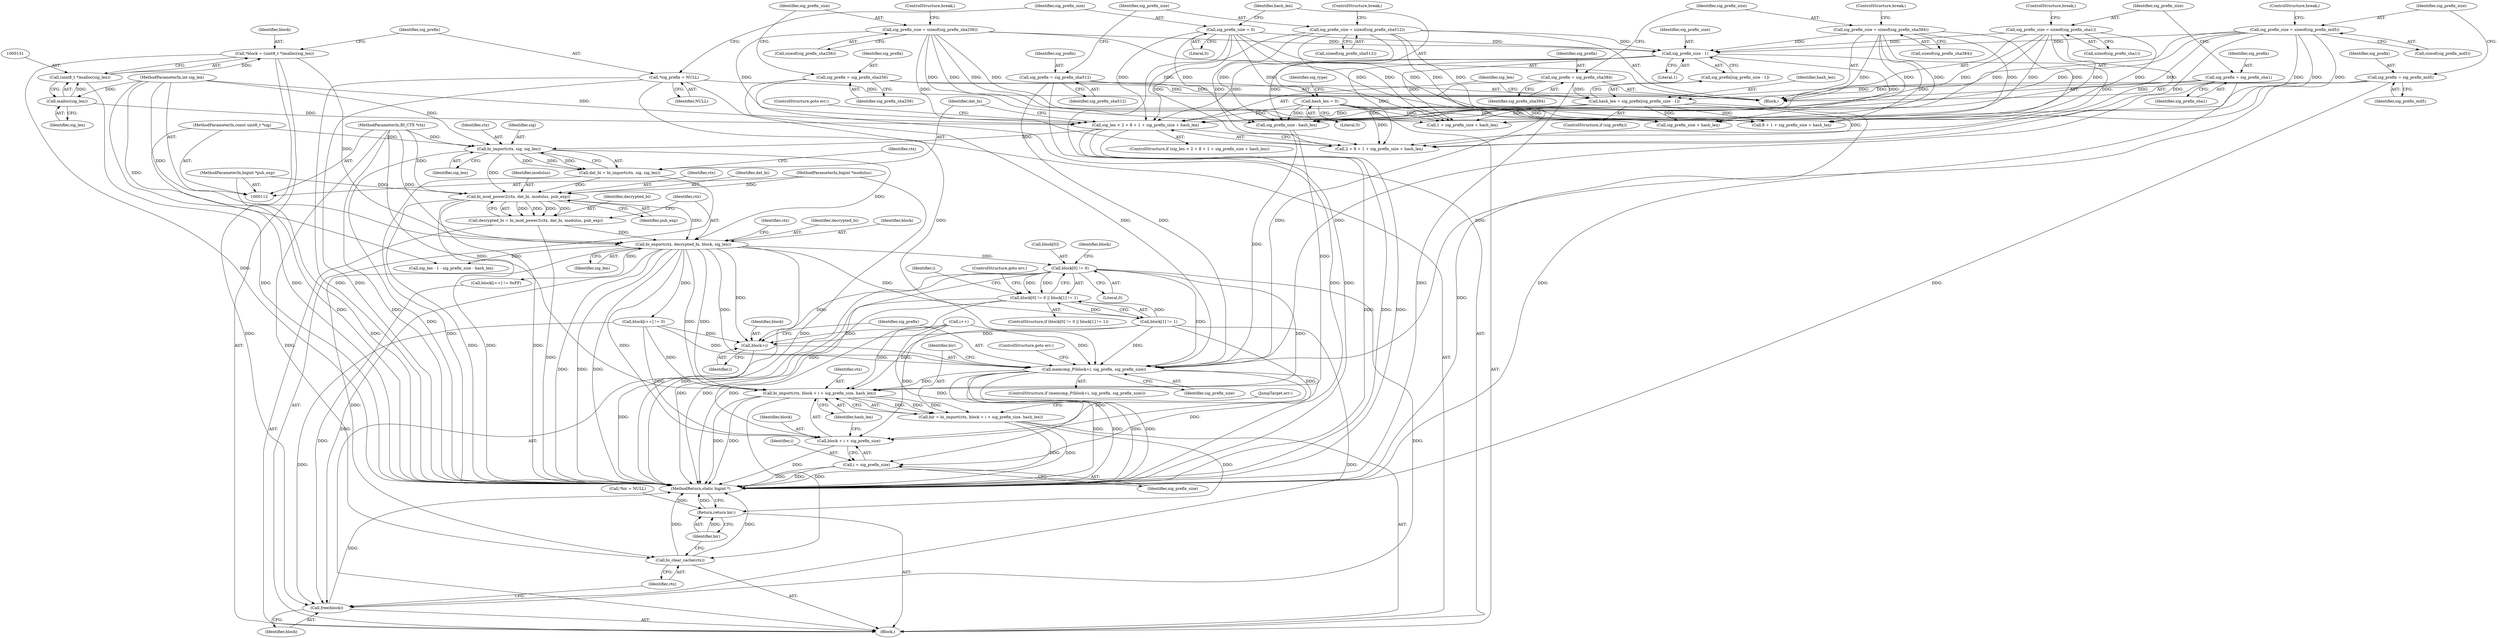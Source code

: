 digraph "0_axtls-8266_5efe2947ab45e81d84b5f707c51d1c64be52f36c_0@array" {
"1000246" [label="(Call,block[0] != 0)"];
"1000234" [label="(Call,bi_export(ctx, decrypted_bi, block, sig_len))"];
"1000229" [label="(Call,bi_mod_power2(ctx, dat_bi, modulus, pub_exp))"];
"1000218" [label="(Call,bi_import(ctx, sig, sig_len))"];
"1000113" [label="(MethodParameterIn,BI_CTX *ctx)"];
"1000114" [label="(MethodParameterIn,const uint8_t *sig)"];
"1000204" [label="(Call,sig_len < 2 + 8 + 1 + sig_prefix_size + hash_len)"];
"1000132" [label="(Call,malloc(sig_len))"];
"1000115" [label="(MethodParameterIn,int sig_len)"];
"1000171" [label="(Call,sig_prefix_size = sizeof(sig_prefix_sha256))"];
"1000200" [label="(Call,sig_prefix_size - 1)"];
"1000189" [label="(Call,sig_prefix_size = sizeof(sig_prefix_sha512))"];
"1000139" [label="(Call,sig_prefix_size = 0)"];
"1000180" [label="(Call,sig_prefix_size = sizeof(sig_prefix_sha384))"];
"1000153" [label="(Call,sig_prefix_size = sizeof(sig_prefix_md5))"];
"1000162" [label="(Call,sig_prefix_size = sizeof(sig_prefix_sha1))"];
"1000143" [label="(Call,hash_len = 0)"];
"1000196" [label="(Call,hash_len = sig_prefix[sig_prefix_size - 1])"];
"1000177" [label="(Call,sig_prefix = sig_prefix_sha384)"];
"1000186" [label="(Call,sig_prefix = sig_prefix_sha512)"];
"1000150" [label="(Call,sig_prefix = sig_prefix_md5)"];
"1000168" [label="(Call,sig_prefix = sig_prefix_sha256)"];
"1000159" [label="(Call,sig_prefix = sig_prefix_sha1)"];
"1000135" [label="(Call,*sig_prefix = NULL)"];
"1000216" [label="(Call,dat_bi = bi_import(ctx, sig, sig_len))"];
"1000117" [label="(MethodParameterIn,bigint *modulus)"];
"1000118" [label="(MethodParameterIn,bigint *pub_exp)"];
"1000227" [label="(Call,decrypted_bi = bi_mod_power2(ctx, dat_bi, modulus, pub_exp))"];
"1000128" [label="(Call,*block = (uint8_t *)malloc(sig_len))"];
"1000130" [label="(Call,(uint8_t *)malloc(sig_len))"];
"1000245" [label="(Call,block[0] != 0 || block[1] != 1)"];
"1000288" [label="(Call,memcmp_P(block+i, sig_prefix, sig_prefix_size))"];
"1000297" [label="(Call,bi_import(ctx, block + i + sig_prefix_size, hash_len))"];
"1000295" [label="(Call,bir = bi_import(ctx, block + i + sig_prefix_size, hash_len))"];
"1000310" [label="(Return,return bir;)"];
"1000308" [label="(Call,bi_clear_cache(ctx))"];
"1000299" [label="(Call,block + i + sig_prefix_size)"];
"1000301" [label="(Call,i + sig_prefix_size)"];
"1000289" [label="(Call,block+i)"];
"1000306" [label="(Call,free(block))"];
"1000204" [label="(Call,sig_len < 2 + 8 + 1 + sig_prefix_size + hash_len)"];
"1000161" [label="(Identifier,sig_prefix_sha1)"];
"1000170" [label="(Identifier,sig_prefix_sha256)"];
"1000191" [label="(Call,sizeof(sig_prefix_sha512))"];
"1000296" [label="(Identifier,bir)"];
"1000217" [label="(Identifier,dat_bi)"];
"1000153" [label="(Call,sig_prefix_size = sizeof(sig_prefix_md5))"];
"1000180" [label="(Call,sig_prefix_size = sizeof(sig_prefix_sha384))"];
"1000297" [label="(Call,bi_import(ctx, block + i + sig_prefix_size, hash_len))"];
"1000194" [label="(ControlStructure,if (sig_prefix))"];
"1000198" [label="(Call,sig_prefix[sig_prefix_size - 1])"];
"1000304" [label="(Identifier,hash_len)"];
"1000144" [label="(Identifier,hash_len)"];
"1000150" [label="(Call,sig_prefix = sig_prefix_md5)"];
"1000228" [label="(Identifier,decrypted_bi)"];
"1000145" [label="(Literal,0)"];
"1000154" [label="(Identifier,sig_prefix_size)"];
"1000190" [label="(Identifier,sig_prefix_size)"];
"1000181" [label="(Identifier,sig_prefix_size)"];
"1000151" [label="(Identifier,sig_prefix)"];
"1000119" [label="(Block,)"];
"1000263" [label="(Call,sig_len - 1 - sig_prefix_size - hash_len)"];
"1000299" [label="(Call,block + i + sig_prefix_size)"];
"1000147" [label="(Identifier,sig_type)"];
"1000256" [label="(ControlStructure,goto err;)"];
"1000237" [label="(Identifier,block)"];
"1000206" [label="(Call,2 + 8 + 1 + sig_prefix_size + hash_len)"];
"1000132" [label="(Call,malloc(sig_len))"];
"1000139" [label="(Call,sig_prefix_size = 0)"];
"1000133" [label="(Identifier,sig_len)"];
"1000137" [label="(Identifier,NULL)"];
"1000238" [label="(Identifier,sig_len)"];
"1000227" [label="(Call,decrypted_bi = bi_mod_power2(ctx, dat_bi, modulus, pub_exp))"];
"1000311" [label="(Identifier,bir)"];
"1000159" [label="(Call,sig_prefix = sig_prefix_sha1)"];
"1000141" [label="(Literal,0)"];
"1000244" [label="(ControlStructure,if (block[0] != 0 || block[1] != 1))"];
"1000258" [label="(Identifier,i)"];
"1000251" [label="(Call,block[1] != 1)"];
"1000202" [label="(Literal,1)"];
"1000193" [label="(ControlStructure,break;)"];
"1000291" [label="(Identifier,i)"];
"1000216" [label="(Call,dat_bi = bi_import(ctx, sig, sig_len))"];
"1000219" [label="(Identifier,ctx)"];
"1000289" [label="(Call,block+i)"];
"1000177" [label="(Call,sig_prefix = sig_prefix_sha384)"];
"1000306" [label="(Call,free(block))"];
"1000293" [label="(Identifier,sig_prefix_size)"];
"1000224" [label="(Identifier,ctx)"];
"1000267" [label="(Call,sig_prefix_size - hash_len)"];
"1000188" [label="(Identifier,sig_prefix_sha512)"];
"1000295" [label="(Call,bir = bi_import(ctx, block + i + sig_prefix_size, hash_len))"];
"1000124" [label="(Call,*bir = NULL)"];
"1000283" [label="(Call,i++)"];
"1000208" [label="(Call,8 + 1 + sig_prefix_size + hash_len)"];
"1000171" [label="(Call,sig_prefix_size = sizeof(sig_prefix_sha256))"];
"1000230" [label="(Identifier,ctx)"];
"1000215" [label="(ControlStructure,goto err;)"];
"1000290" [label="(Identifier,block)"];
"1000305" [label="(JumpTarget,err:)"];
"1000175" [label="(ControlStructure,break;)"];
"1000166" [label="(ControlStructure,break;)"];
"1000247" [label="(Call,block[0])"];
"1000246" [label="(Call,block[0] != 0)"];
"1000212" [label="(Call,sig_prefix_size + hash_len)"];
"1000196" [label="(Call,hash_len = sig_prefix[sig_prefix_size - 1])"];
"1000160" [label="(Identifier,sig_prefix)"];
"1000302" [label="(Identifier,i)"];
"1000253" [label="(Identifier,block)"];
"1000234" [label="(Call,bi_export(ctx, decrypted_bi, block, sig_len))"];
"1000182" [label="(Call,sizeof(sig_prefix_sha384))"];
"1000218" [label="(Call,bi_import(ctx, sig, sig_len))"];
"1000303" [label="(Identifier,sig_prefix_size)"];
"1000179" [label="(Identifier,sig_prefix_sha384)"];
"1000250" [label="(Literal,0)"];
"1000310" [label="(Return,return bir;)"];
"1000189" [label="(Call,sig_prefix_size = sizeof(sig_prefix_sha512))"];
"1000280" [label="(Call,block[i++] != 0)"];
"1000312" [label="(MethodReturn,static bigint *)"];
"1000241" [label="(Identifier,ctx)"];
"1000205" [label="(Identifier,sig_len)"];
"1000221" [label="(Identifier,sig_len)"];
"1000129" [label="(Identifier,block)"];
"1000187" [label="(Identifier,sig_prefix)"];
"1000162" [label="(Call,sig_prefix_size = sizeof(sig_prefix_sha1))"];
"1000148" [label="(Block,)"];
"1000184" [label="(ControlStructure,break;)"];
"1000113" [label="(MethodParameterIn,BI_CTX *ctx)"];
"1000231" [label="(Identifier,dat_bi)"];
"1000309" [label="(Identifier,ctx)"];
"1000117" [label="(MethodParameterIn,bigint *modulus)"];
"1000288" [label="(Call,memcmp_P(block+i, sig_prefix, sig_prefix_size))"];
"1000169" [label="(Identifier,sig_prefix)"];
"1000233" [label="(Identifier,pub_exp)"];
"1000301" [label="(Call,i + sig_prefix_size)"];
"1000307" [label="(Identifier,block)"];
"1000115" [label="(MethodParameterIn,int sig_len)"];
"1000143" [label="(Call,hash_len = 0)"];
"1000294" [label="(ControlStructure,goto err;)"];
"1000128" [label="(Call,*block = (uint8_t *)malloc(sig_len))"];
"1000235" [label="(Identifier,ctx)"];
"1000186" [label="(Call,sig_prefix = sig_prefix_sha512)"];
"1000135" [label="(Call,*sig_prefix = NULL)"];
"1000232" [label="(Identifier,modulus)"];
"1000197" [label="(Identifier,hash_len)"];
"1000164" [label="(Call,sizeof(sig_prefix_sha1))"];
"1000210" [label="(Call,1 + sig_prefix_size + hash_len)"];
"1000229" [label="(Call,bi_mod_power2(ctx, dat_bi, modulus, pub_exp))"];
"1000155" [label="(Call,sizeof(sig_prefix_md5))"];
"1000203" [label="(ControlStructure,if (sig_len < 2 + 8 + 1 + sig_prefix_size + hash_len))"];
"1000201" [label="(Identifier,sig_prefix_size)"];
"1000163" [label="(Identifier,sig_prefix_size)"];
"1000173" [label="(Call,sizeof(sig_prefix_sha256))"];
"1000245" [label="(Call,block[0] != 0 || block[1] != 1)"];
"1000236" [label="(Identifier,decrypted_bi)"];
"1000157" [label="(ControlStructure,break;)"];
"1000272" [label="(Call,block[i++] != 0xFF)"];
"1000136" [label="(Identifier,sig_prefix)"];
"1000300" [label="(Identifier,block)"];
"1000114" [label="(MethodParameterIn,const uint8_t *sig)"];
"1000220" [label="(Identifier,sig)"];
"1000287" [label="(ControlStructure,if (memcmp_P(block+i, sig_prefix, sig_prefix_size)))"];
"1000298" [label="(Identifier,ctx)"];
"1000200" [label="(Call,sig_prefix_size - 1)"];
"1000152" [label="(Identifier,sig_prefix_md5)"];
"1000292" [label="(Identifier,sig_prefix)"];
"1000308" [label="(Call,bi_clear_cache(ctx))"];
"1000178" [label="(Identifier,sig_prefix)"];
"1000130" [label="(Call,(uint8_t *)malloc(sig_len))"];
"1000140" [label="(Identifier,sig_prefix_size)"];
"1000168" [label="(Call,sig_prefix = sig_prefix_sha256)"];
"1000172" [label="(Identifier,sig_prefix_size)"];
"1000118" [label="(MethodParameterIn,bigint *pub_exp)"];
"1000246" -> "1000245"  [label="AST: "];
"1000246" -> "1000250"  [label="CFG: "];
"1000247" -> "1000246"  [label="AST: "];
"1000250" -> "1000246"  [label="AST: "];
"1000253" -> "1000246"  [label="CFG: "];
"1000245" -> "1000246"  [label="CFG: "];
"1000246" -> "1000312"  [label="DDG: "];
"1000246" -> "1000245"  [label="DDG: "];
"1000246" -> "1000245"  [label="DDG: "];
"1000234" -> "1000246"  [label="DDG: "];
"1000246" -> "1000288"  [label="DDG: "];
"1000246" -> "1000289"  [label="DDG: "];
"1000246" -> "1000297"  [label="DDG: "];
"1000246" -> "1000299"  [label="DDG: "];
"1000246" -> "1000306"  [label="DDG: "];
"1000234" -> "1000119"  [label="AST: "];
"1000234" -> "1000238"  [label="CFG: "];
"1000235" -> "1000234"  [label="AST: "];
"1000236" -> "1000234"  [label="AST: "];
"1000237" -> "1000234"  [label="AST: "];
"1000238" -> "1000234"  [label="AST: "];
"1000241" -> "1000234"  [label="CFG: "];
"1000234" -> "1000312"  [label="DDG: "];
"1000234" -> "1000312"  [label="DDG: "];
"1000234" -> "1000312"  [label="DDG: "];
"1000229" -> "1000234"  [label="DDG: "];
"1000113" -> "1000234"  [label="DDG: "];
"1000227" -> "1000234"  [label="DDG: "];
"1000128" -> "1000234"  [label="DDG: "];
"1000218" -> "1000234"  [label="DDG: "];
"1000115" -> "1000234"  [label="DDG: "];
"1000234" -> "1000251"  [label="DDG: "];
"1000234" -> "1000263"  [label="DDG: "];
"1000234" -> "1000272"  [label="DDG: "];
"1000234" -> "1000280"  [label="DDG: "];
"1000234" -> "1000288"  [label="DDG: "];
"1000234" -> "1000289"  [label="DDG: "];
"1000234" -> "1000297"  [label="DDG: "];
"1000234" -> "1000297"  [label="DDG: "];
"1000234" -> "1000299"  [label="DDG: "];
"1000234" -> "1000306"  [label="DDG: "];
"1000234" -> "1000308"  [label="DDG: "];
"1000229" -> "1000227"  [label="AST: "];
"1000229" -> "1000233"  [label="CFG: "];
"1000230" -> "1000229"  [label="AST: "];
"1000231" -> "1000229"  [label="AST: "];
"1000232" -> "1000229"  [label="AST: "];
"1000233" -> "1000229"  [label="AST: "];
"1000227" -> "1000229"  [label="CFG: "];
"1000229" -> "1000312"  [label="DDG: "];
"1000229" -> "1000312"  [label="DDG: "];
"1000229" -> "1000312"  [label="DDG: "];
"1000229" -> "1000227"  [label="DDG: "];
"1000229" -> "1000227"  [label="DDG: "];
"1000229" -> "1000227"  [label="DDG: "];
"1000229" -> "1000227"  [label="DDG: "];
"1000218" -> "1000229"  [label="DDG: "];
"1000113" -> "1000229"  [label="DDG: "];
"1000216" -> "1000229"  [label="DDG: "];
"1000117" -> "1000229"  [label="DDG: "];
"1000118" -> "1000229"  [label="DDG: "];
"1000218" -> "1000216"  [label="AST: "];
"1000218" -> "1000221"  [label="CFG: "];
"1000219" -> "1000218"  [label="AST: "];
"1000220" -> "1000218"  [label="AST: "];
"1000221" -> "1000218"  [label="AST: "];
"1000216" -> "1000218"  [label="CFG: "];
"1000218" -> "1000312"  [label="DDG: "];
"1000218" -> "1000216"  [label="DDG: "];
"1000218" -> "1000216"  [label="DDG: "];
"1000218" -> "1000216"  [label="DDG: "];
"1000113" -> "1000218"  [label="DDG: "];
"1000114" -> "1000218"  [label="DDG: "];
"1000204" -> "1000218"  [label="DDG: "];
"1000115" -> "1000218"  [label="DDG: "];
"1000113" -> "1000112"  [label="AST: "];
"1000113" -> "1000312"  [label="DDG: "];
"1000113" -> "1000297"  [label="DDG: "];
"1000113" -> "1000308"  [label="DDG: "];
"1000114" -> "1000112"  [label="AST: "];
"1000114" -> "1000312"  [label="DDG: "];
"1000204" -> "1000203"  [label="AST: "];
"1000204" -> "1000206"  [label="CFG: "];
"1000205" -> "1000204"  [label="AST: "];
"1000206" -> "1000204"  [label="AST: "];
"1000215" -> "1000204"  [label="CFG: "];
"1000217" -> "1000204"  [label="CFG: "];
"1000204" -> "1000312"  [label="DDG: "];
"1000204" -> "1000312"  [label="DDG: "];
"1000204" -> "1000312"  [label="DDG: "];
"1000132" -> "1000204"  [label="DDG: "];
"1000115" -> "1000204"  [label="DDG: "];
"1000171" -> "1000204"  [label="DDG: "];
"1000200" -> "1000204"  [label="DDG: "];
"1000189" -> "1000204"  [label="DDG: "];
"1000139" -> "1000204"  [label="DDG: "];
"1000180" -> "1000204"  [label="DDG: "];
"1000153" -> "1000204"  [label="DDG: "];
"1000162" -> "1000204"  [label="DDG: "];
"1000143" -> "1000204"  [label="DDG: "];
"1000196" -> "1000204"  [label="DDG: "];
"1000132" -> "1000130"  [label="AST: "];
"1000132" -> "1000133"  [label="CFG: "];
"1000133" -> "1000132"  [label="AST: "];
"1000130" -> "1000132"  [label="CFG: "];
"1000132" -> "1000130"  [label="DDG: "];
"1000115" -> "1000132"  [label="DDG: "];
"1000115" -> "1000112"  [label="AST: "];
"1000115" -> "1000312"  [label="DDG: "];
"1000115" -> "1000263"  [label="DDG: "];
"1000171" -> "1000148"  [label="AST: "];
"1000171" -> "1000173"  [label="CFG: "];
"1000172" -> "1000171"  [label="AST: "];
"1000173" -> "1000171"  [label="AST: "];
"1000175" -> "1000171"  [label="CFG: "];
"1000171" -> "1000200"  [label="DDG: "];
"1000171" -> "1000206"  [label="DDG: "];
"1000171" -> "1000208"  [label="DDG: "];
"1000171" -> "1000210"  [label="DDG: "];
"1000171" -> "1000212"  [label="DDG: "];
"1000171" -> "1000267"  [label="DDG: "];
"1000200" -> "1000198"  [label="AST: "];
"1000200" -> "1000202"  [label="CFG: "];
"1000201" -> "1000200"  [label="AST: "];
"1000202" -> "1000200"  [label="AST: "];
"1000198" -> "1000200"  [label="CFG: "];
"1000189" -> "1000200"  [label="DDG: "];
"1000139" -> "1000200"  [label="DDG: "];
"1000180" -> "1000200"  [label="DDG: "];
"1000153" -> "1000200"  [label="DDG: "];
"1000162" -> "1000200"  [label="DDG: "];
"1000200" -> "1000206"  [label="DDG: "];
"1000200" -> "1000208"  [label="DDG: "];
"1000200" -> "1000210"  [label="DDG: "];
"1000200" -> "1000212"  [label="DDG: "];
"1000200" -> "1000267"  [label="DDG: "];
"1000189" -> "1000148"  [label="AST: "];
"1000189" -> "1000191"  [label="CFG: "];
"1000190" -> "1000189"  [label="AST: "];
"1000191" -> "1000189"  [label="AST: "];
"1000193" -> "1000189"  [label="CFG: "];
"1000189" -> "1000206"  [label="DDG: "];
"1000189" -> "1000208"  [label="DDG: "];
"1000189" -> "1000210"  [label="DDG: "];
"1000189" -> "1000212"  [label="DDG: "];
"1000189" -> "1000267"  [label="DDG: "];
"1000139" -> "1000119"  [label="AST: "];
"1000139" -> "1000141"  [label="CFG: "];
"1000140" -> "1000139"  [label="AST: "];
"1000141" -> "1000139"  [label="AST: "];
"1000144" -> "1000139"  [label="CFG: "];
"1000139" -> "1000206"  [label="DDG: "];
"1000139" -> "1000208"  [label="DDG: "];
"1000139" -> "1000210"  [label="DDG: "];
"1000139" -> "1000212"  [label="DDG: "];
"1000139" -> "1000267"  [label="DDG: "];
"1000180" -> "1000148"  [label="AST: "];
"1000180" -> "1000182"  [label="CFG: "];
"1000181" -> "1000180"  [label="AST: "];
"1000182" -> "1000180"  [label="AST: "];
"1000184" -> "1000180"  [label="CFG: "];
"1000180" -> "1000206"  [label="DDG: "];
"1000180" -> "1000208"  [label="DDG: "];
"1000180" -> "1000210"  [label="DDG: "];
"1000180" -> "1000212"  [label="DDG: "];
"1000180" -> "1000267"  [label="DDG: "];
"1000153" -> "1000148"  [label="AST: "];
"1000153" -> "1000155"  [label="CFG: "];
"1000154" -> "1000153"  [label="AST: "];
"1000155" -> "1000153"  [label="AST: "];
"1000157" -> "1000153"  [label="CFG: "];
"1000153" -> "1000206"  [label="DDG: "];
"1000153" -> "1000208"  [label="DDG: "];
"1000153" -> "1000210"  [label="DDG: "];
"1000153" -> "1000212"  [label="DDG: "];
"1000153" -> "1000267"  [label="DDG: "];
"1000162" -> "1000148"  [label="AST: "];
"1000162" -> "1000164"  [label="CFG: "];
"1000163" -> "1000162"  [label="AST: "];
"1000164" -> "1000162"  [label="AST: "];
"1000166" -> "1000162"  [label="CFG: "];
"1000162" -> "1000206"  [label="DDG: "];
"1000162" -> "1000208"  [label="DDG: "];
"1000162" -> "1000210"  [label="DDG: "];
"1000162" -> "1000212"  [label="DDG: "];
"1000162" -> "1000267"  [label="DDG: "];
"1000143" -> "1000119"  [label="AST: "];
"1000143" -> "1000145"  [label="CFG: "];
"1000144" -> "1000143"  [label="AST: "];
"1000145" -> "1000143"  [label="AST: "];
"1000147" -> "1000143"  [label="CFG: "];
"1000143" -> "1000206"  [label="DDG: "];
"1000143" -> "1000208"  [label="DDG: "];
"1000143" -> "1000210"  [label="DDG: "];
"1000143" -> "1000212"  [label="DDG: "];
"1000143" -> "1000267"  [label="DDG: "];
"1000196" -> "1000194"  [label="AST: "];
"1000196" -> "1000198"  [label="CFG: "];
"1000197" -> "1000196"  [label="AST: "];
"1000198" -> "1000196"  [label="AST: "];
"1000205" -> "1000196"  [label="CFG: "];
"1000196" -> "1000312"  [label="DDG: "];
"1000177" -> "1000196"  [label="DDG: "];
"1000186" -> "1000196"  [label="DDG: "];
"1000150" -> "1000196"  [label="DDG: "];
"1000168" -> "1000196"  [label="DDG: "];
"1000159" -> "1000196"  [label="DDG: "];
"1000135" -> "1000196"  [label="DDG: "];
"1000196" -> "1000206"  [label="DDG: "];
"1000196" -> "1000208"  [label="DDG: "];
"1000196" -> "1000210"  [label="DDG: "];
"1000196" -> "1000212"  [label="DDG: "];
"1000196" -> "1000267"  [label="DDG: "];
"1000177" -> "1000148"  [label="AST: "];
"1000177" -> "1000179"  [label="CFG: "];
"1000178" -> "1000177"  [label="AST: "];
"1000179" -> "1000177"  [label="AST: "];
"1000181" -> "1000177"  [label="CFG: "];
"1000177" -> "1000312"  [label="DDG: "];
"1000177" -> "1000288"  [label="DDG: "];
"1000186" -> "1000148"  [label="AST: "];
"1000186" -> "1000188"  [label="CFG: "];
"1000187" -> "1000186"  [label="AST: "];
"1000188" -> "1000186"  [label="AST: "];
"1000190" -> "1000186"  [label="CFG: "];
"1000186" -> "1000312"  [label="DDG: "];
"1000186" -> "1000288"  [label="DDG: "];
"1000150" -> "1000148"  [label="AST: "];
"1000150" -> "1000152"  [label="CFG: "];
"1000151" -> "1000150"  [label="AST: "];
"1000152" -> "1000150"  [label="AST: "];
"1000154" -> "1000150"  [label="CFG: "];
"1000150" -> "1000312"  [label="DDG: "];
"1000150" -> "1000288"  [label="DDG: "];
"1000168" -> "1000148"  [label="AST: "];
"1000168" -> "1000170"  [label="CFG: "];
"1000169" -> "1000168"  [label="AST: "];
"1000170" -> "1000168"  [label="AST: "];
"1000172" -> "1000168"  [label="CFG: "];
"1000168" -> "1000312"  [label="DDG: "];
"1000168" -> "1000288"  [label="DDG: "];
"1000159" -> "1000148"  [label="AST: "];
"1000159" -> "1000161"  [label="CFG: "];
"1000160" -> "1000159"  [label="AST: "];
"1000161" -> "1000159"  [label="AST: "];
"1000163" -> "1000159"  [label="CFG: "];
"1000159" -> "1000312"  [label="DDG: "];
"1000159" -> "1000288"  [label="DDG: "];
"1000135" -> "1000119"  [label="AST: "];
"1000135" -> "1000137"  [label="CFG: "];
"1000136" -> "1000135"  [label="AST: "];
"1000137" -> "1000135"  [label="AST: "];
"1000140" -> "1000135"  [label="CFG: "];
"1000135" -> "1000312"  [label="DDG: "];
"1000135" -> "1000312"  [label="DDG: "];
"1000135" -> "1000288"  [label="DDG: "];
"1000216" -> "1000119"  [label="AST: "];
"1000217" -> "1000216"  [label="AST: "];
"1000224" -> "1000216"  [label="CFG: "];
"1000216" -> "1000312"  [label="DDG: "];
"1000117" -> "1000112"  [label="AST: "];
"1000117" -> "1000312"  [label="DDG: "];
"1000118" -> "1000112"  [label="AST: "];
"1000118" -> "1000312"  [label="DDG: "];
"1000227" -> "1000119"  [label="AST: "];
"1000228" -> "1000227"  [label="AST: "];
"1000235" -> "1000227"  [label="CFG: "];
"1000227" -> "1000312"  [label="DDG: "];
"1000128" -> "1000119"  [label="AST: "];
"1000128" -> "1000130"  [label="CFG: "];
"1000129" -> "1000128"  [label="AST: "];
"1000130" -> "1000128"  [label="AST: "];
"1000136" -> "1000128"  [label="CFG: "];
"1000128" -> "1000312"  [label="DDG: "];
"1000130" -> "1000128"  [label="DDG: "];
"1000128" -> "1000306"  [label="DDG: "];
"1000131" -> "1000130"  [label="AST: "];
"1000130" -> "1000312"  [label="DDG: "];
"1000245" -> "1000244"  [label="AST: "];
"1000245" -> "1000251"  [label="CFG: "];
"1000251" -> "1000245"  [label="AST: "];
"1000256" -> "1000245"  [label="CFG: "];
"1000258" -> "1000245"  [label="CFG: "];
"1000245" -> "1000312"  [label="DDG: "];
"1000245" -> "1000312"  [label="DDG: "];
"1000245" -> "1000312"  [label="DDG: "];
"1000251" -> "1000245"  [label="DDG: "];
"1000251" -> "1000245"  [label="DDG: "];
"1000288" -> "1000287"  [label="AST: "];
"1000288" -> "1000293"  [label="CFG: "];
"1000289" -> "1000288"  [label="AST: "];
"1000292" -> "1000288"  [label="AST: "];
"1000293" -> "1000288"  [label="AST: "];
"1000294" -> "1000288"  [label="CFG: "];
"1000296" -> "1000288"  [label="CFG: "];
"1000288" -> "1000312"  [label="DDG: "];
"1000288" -> "1000312"  [label="DDG: "];
"1000288" -> "1000312"  [label="DDG: "];
"1000288" -> "1000312"  [label="DDG: "];
"1000251" -> "1000288"  [label="DDG: "];
"1000280" -> "1000288"  [label="DDG: "];
"1000283" -> "1000288"  [label="DDG: "];
"1000267" -> "1000288"  [label="DDG: "];
"1000288" -> "1000297"  [label="DDG: "];
"1000288" -> "1000299"  [label="DDG: "];
"1000288" -> "1000301"  [label="DDG: "];
"1000297" -> "1000295"  [label="AST: "];
"1000297" -> "1000304"  [label="CFG: "];
"1000298" -> "1000297"  [label="AST: "];
"1000299" -> "1000297"  [label="AST: "];
"1000304" -> "1000297"  [label="AST: "];
"1000295" -> "1000297"  [label="CFG: "];
"1000297" -> "1000312"  [label="DDG: "];
"1000297" -> "1000312"  [label="DDG: "];
"1000297" -> "1000295"  [label="DDG: "];
"1000297" -> "1000295"  [label="DDG: "];
"1000297" -> "1000295"  [label="DDG: "];
"1000251" -> "1000297"  [label="DDG: "];
"1000280" -> "1000297"  [label="DDG: "];
"1000283" -> "1000297"  [label="DDG: "];
"1000267" -> "1000297"  [label="DDG: "];
"1000297" -> "1000308"  [label="DDG: "];
"1000295" -> "1000119"  [label="AST: "];
"1000296" -> "1000295"  [label="AST: "];
"1000305" -> "1000295"  [label="CFG: "];
"1000295" -> "1000312"  [label="DDG: "];
"1000295" -> "1000312"  [label="DDG: "];
"1000295" -> "1000310"  [label="DDG: "];
"1000310" -> "1000119"  [label="AST: "];
"1000310" -> "1000311"  [label="CFG: "];
"1000311" -> "1000310"  [label="AST: "];
"1000312" -> "1000310"  [label="CFG: "];
"1000310" -> "1000312"  [label="DDG: "];
"1000311" -> "1000310"  [label="DDG: "];
"1000124" -> "1000310"  [label="DDG: "];
"1000308" -> "1000119"  [label="AST: "];
"1000308" -> "1000309"  [label="CFG: "];
"1000309" -> "1000308"  [label="AST: "];
"1000311" -> "1000308"  [label="CFG: "];
"1000308" -> "1000312"  [label="DDG: "];
"1000308" -> "1000312"  [label="DDG: "];
"1000299" -> "1000301"  [label="CFG: "];
"1000300" -> "1000299"  [label="AST: "];
"1000301" -> "1000299"  [label="AST: "];
"1000304" -> "1000299"  [label="CFG: "];
"1000299" -> "1000312"  [label="DDG: "];
"1000251" -> "1000299"  [label="DDG: "];
"1000280" -> "1000299"  [label="DDG: "];
"1000283" -> "1000299"  [label="DDG: "];
"1000301" -> "1000303"  [label="CFG: "];
"1000302" -> "1000301"  [label="AST: "];
"1000303" -> "1000301"  [label="AST: "];
"1000301" -> "1000312"  [label="DDG: "];
"1000301" -> "1000312"  [label="DDG: "];
"1000283" -> "1000301"  [label="DDG: "];
"1000289" -> "1000291"  [label="CFG: "];
"1000290" -> "1000289"  [label="AST: "];
"1000291" -> "1000289"  [label="AST: "];
"1000292" -> "1000289"  [label="CFG: "];
"1000289" -> "1000312"  [label="DDG: "];
"1000251" -> "1000289"  [label="DDG: "];
"1000280" -> "1000289"  [label="DDG: "];
"1000283" -> "1000289"  [label="DDG: "];
"1000306" -> "1000119"  [label="AST: "];
"1000306" -> "1000307"  [label="CFG: "];
"1000307" -> "1000306"  [label="AST: "];
"1000309" -> "1000306"  [label="CFG: "];
"1000306" -> "1000312"  [label="DDG: "];
"1000272" -> "1000306"  [label="DDG: "];
"1000280" -> "1000306"  [label="DDG: "];
"1000251" -> "1000306"  [label="DDG: "];
}
